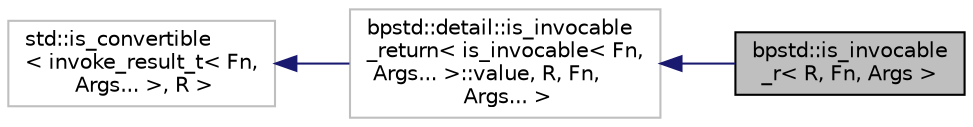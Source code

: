 digraph "bpstd::is_invocable_r&lt; R, Fn, Args &gt;"
{
  edge [fontname="Helvetica",fontsize="10",labelfontname="Helvetica",labelfontsize="10"];
  node [fontname="Helvetica",fontsize="10",shape=record];
  rankdir="LR";
  Node0 [label="bpstd::is_invocable\l_r\< R, Fn, Args \>",height=0.2,width=0.4,color="black", fillcolor="grey75", style="filled", fontcolor="black"];
  Node1 -> Node0 [dir="back",color="midnightblue",fontsize="10",style="solid",fontname="Helvetica"];
  Node1 [label="bpstd::detail::is_invocable\l_return\< is_invocable\< Fn,\l Args... \>::value, R, Fn,\l Args... \>",height=0.2,width=0.4,color="grey75", fillcolor="white", style="filled"];
  Node2 -> Node1 [dir="back",color="midnightblue",fontsize="10",style="solid",fontname="Helvetica"];
  Node2 [label="std::is_convertible\l\< invoke_result_t\< Fn,\l Args... \>, R \>",height=0.2,width=0.4,color="grey75", fillcolor="white", style="filled"];
}
